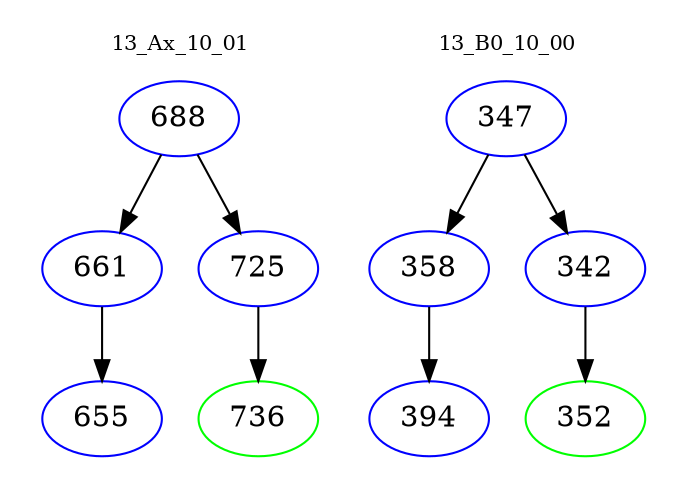 digraph{
subgraph cluster_0 {
color = white
label = "13_Ax_10_01";
fontsize=10;
T0_688 [label="688", color="blue"]
T0_688 -> T0_661 [color="black"]
T0_661 [label="661", color="blue"]
T0_661 -> T0_655 [color="black"]
T0_655 [label="655", color="blue"]
T0_688 -> T0_725 [color="black"]
T0_725 [label="725", color="blue"]
T0_725 -> T0_736 [color="black"]
T0_736 [label="736", color="green"]
}
subgraph cluster_1 {
color = white
label = "13_B0_10_00";
fontsize=10;
T1_347 [label="347", color="blue"]
T1_347 -> T1_358 [color="black"]
T1_358 [label="358", color="blue"]
T1_358 -> T1_394 [color="black"]
T1_394 [label="394", color="blue"]
T1_347 -> T1_342 [color="black"]
T1_342 [label="342", color="blue"]
T1_342 -> T1_352 [color="black"]
T1_352 [label="352", color="green"]
}
}
